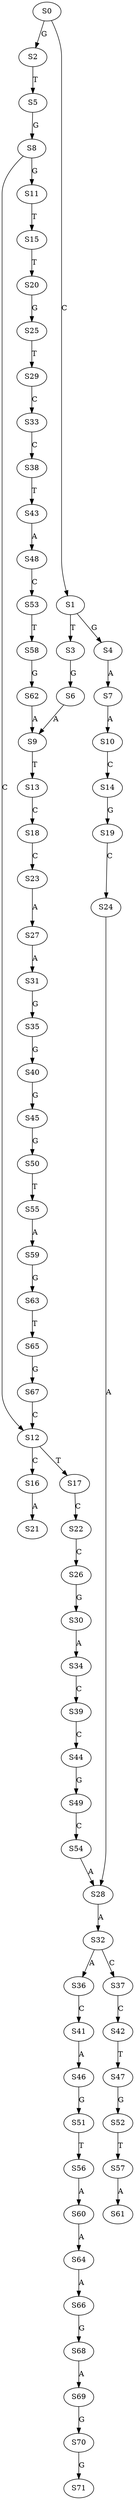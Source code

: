 strict digraph  {
	S0 -> S1 [ label = C ];
	S0 -> S2 [ label = G ];
	S1 -> S3 [ label = T ];
	S1 -> S4 [ label = G ];
	S2 -> S5 [ label = T ];
	S3 -> S6 [ label = G ];
	S4 -> S7 [ label = A ];
	S5 -> S8 [ label = G ];
	S6 -> S9 [ label = A ];
	S7 -> S10 [ label = A ];
	S8 -> S11 [ label = G ];
	S8 -> S12 [ label = C ];
	S9 -> S13 [ label = T ];
	S10 -> S14 [ label = C ];
	S11 -> S15 [ label = T ];
	S12 -> S16 [ label = C ];
	S12 -> S17 [ label = T ];
	S13 -> S18 [ label = C ];
	S14 -> S19 [ label = G ];
	S15 -> S20 [ label = T ];
	S16 -> S21 [ label = A ];
	S17 -> S22 [ label = C ];
	S18 -> S23 [ label = C ];
	S19 -> S24 [ label = C ];
	S20 -> S25 [ label = G ];
	S22 -> S26 [ label = C ];
	S23 -> S27 [ label = A ];
	S24 -> S28 [ label = A ];
	S25 -> S29 [ label = T ];
	S26 -> S30 [ label = G ];
	S27 -> S31 [ label = A ];
	S28 -> S32 [ label = A ];
	S29 -> S33 [ label = C ];
	S30 -> S34 [ label = A ];
	S31 -> S35 [ label = G ];
	S32 -> S36 [ label = A ];
	S32 -> S37 [ label = C ];
	S33 -> S38 [ label = C ];
	S34 -> S39 [ label = C ];
	S35 -> S40 [ label = G ];
	S36 -> S41 [ label = C ];
	S37 -> S42 [ label = C ];
	S38 -> S43 [ label = T ];
	S39 -> S44 [ label = C ];
	S40 -> S45 [ label = G ];
	S41 -> S46 [ label = A ];
	S42 -> S47 [ label = T ];
	S43 -> S48 [ label = A ];
	S44 -> S49 [ label = G ];
	S45 -> S50 [ label = G ];
	S46 -> S51 [ label = G ];
	S47 -> S52 [ label = G ];
	S48 -> S53 [ label = C ];
	S49 -> S54 [ label = C ];
	S50 -> S55 [ label = T ];
	S51 -> S56 [ label = T ];
	S52 -> S57 [ label = T ];
	S53 -> S58 [ label = T ];
	S54 -> S28 [ label = A ];
	S55 -> S59 [ label = A ];
	S56 -> S60 [ label = A ];
	S57 -> S61 [ label = A ];
	S58 -> S62 [ label = G ];
	S59 -> S63 [ label = G ];
	S60 -> S64 [ label = A ];
	S62 -> S9 [ label = A ];
	S63 -> S65 [ label = T ];
	S64 -> S66 [ label = A ];
	S65 -> S67 [ label = G ];
	S66 -> S68 [ label = G ];
	S67 -> S12 [ label = C ];
	S68 -> S69 [ label = A ];
	S69 -> S70 [ label = G ];
	S70 -> S71 [ label = G ];
}
